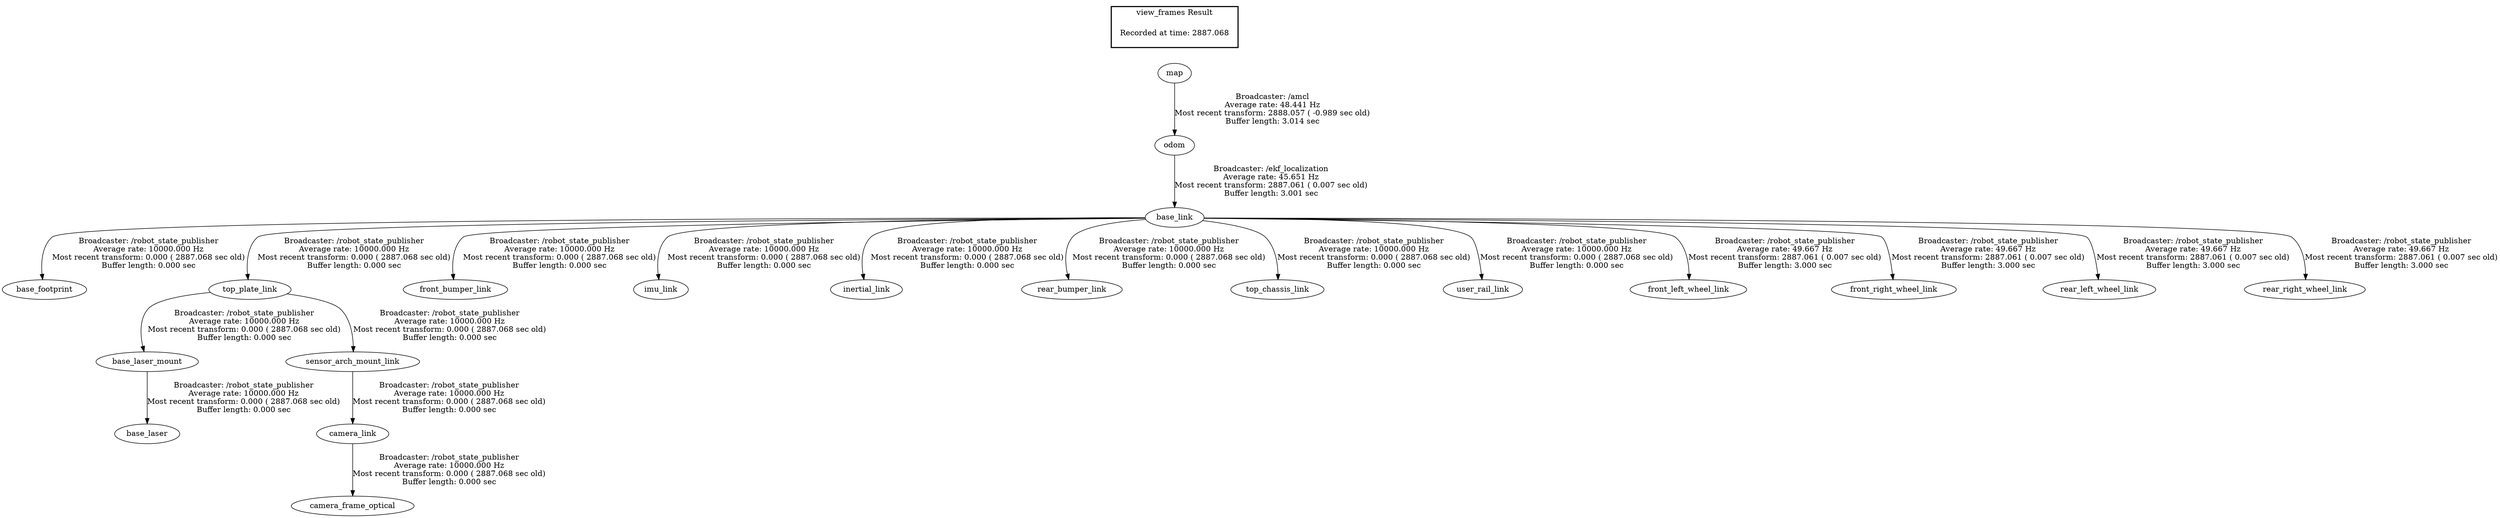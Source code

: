 digraph G {
"base_link" -> "base_footprint"[label="Broadcaster: /robot_state_publisher\nAverage rate: 10000.000 Hz\nMost recent transform: 0.000 ( 2887.068 sec old)\nBuffer length: 0.000 sec\n"];
"odom" -> "base_link"[label="Broadcaster: /ekf_localization\nAverage rate: 45.651 Hz\nMost recent transform: 2887.061 ( 0.007 sec old)\nBuffer length: 3.001 sec\n"];
"base_laser_mount" -> "base_laser"[label="Broadcaster: /robot_state_publisher\nAverage rate: 10000.000 Hz\nMost recent transform: 0.000 ( 2887.068 sec old)\nBuffer length: 0.000 sec\n"];
"top_plate_link" -> "base_laser_mount"[label="Broadcaster: /robot_state_publisher\nAverage rate: 10000.000 Hz\nMost recent transform: 0.000 ( 2887.068 sec old)\nBuffer length: 0.000 sec\n"];
"camera_link" -> "camera_frame_optical"[label="Broadcaster: /robot_state_publisher\nAverage rate: 10000.000 Hz\nMost recent transform: 0.000 ( 2887.068 sec old)\nBuffer length: 0.000 sec\n"];
"sensor_arch_mount_link" -> "camera_link"[label="Broadcaster: /robot_state_publisher\nAverage rate: 10000.000 Hz\nMost recent transform: 0.000 ( 2887.068 sec old)\nBuffer length: 0.000 sec\n"];
"base_link" -> "front_bumper_link"[label="Broadcaster: /robot_state_publisher\nAverage rate: 10000.000 Hz\nMost recent transform: 0.000 ( 2887.068 sec old)\nBuffer length: 0.000 sec\n"];
"base_link" -> "imu_link"[label="Broadcaster: /robot_state_publisher\nAverage rate: 10000.000 Hz\nMost recent transform: 0.000 ( 2887.068 sec old)\nBuffer length: 0.000 sec\n"];
"base_link" -> "inertial_link"[label="Broadcaster: /robot_state_publisher\nAverage rate: 10000.000 Hz\nMost recent transform: 0.000 ( 2887.068 sec old)\nBuffer length: 0.000 sec\n"];
"top_plate_link" -> "sensor_arch_mount_link"[label="Broadcaster: /robot_state_publisher\nAverage rate: 10000.000 Hz\nMost recent transform: 0.000 ( 2887.068 sec old)\nBuffer length: 0.000 sec\n"];
"base_link" -> "top_plate_link"[label="Broadcaster: /robot_state_publisher\nAverage rate: 10000.000 Hz\nMost recent transform: 0.000 ( 2887.068 sec old)\nBuffer length: 0.000 sec\n"];
"base_link" -> "rear_bumper_link"[label="Broadcaster: /robot_state_publisher\nAverage rate: 10000.000 Hz\nMost recent transform: 0.000 ( 2887.068 sec old)\nBuffer length: 0.000 sec\n"];
"base_link" -> "top_chassis_link"[label="Broadcaster: /robot_state_publisher\nAverage rate: 10000.000 Hz\nMost recent transform: 0.000 ( 2887.068 sec old)\nBuffer length: 0.000 sec\n"];
"base_link" -> "user_rail_link"[label="Broadcaster: /robot_state_publisher\nAverage rate: 10000.000 Hz\nMost recent transform: 0.000 ( 2887.068 sec old)\nBuffer length: 0.000 sec\n"];
"base_link" -> "front_left_wheel_link"[label="Broadcaster: /robot_state_publisher\nAverage rate: 49.667 Hz\nMost recent transform: 2887.061 ( 0.007 sec old)\nBuffer length: 3.000 sec\n"];
"base_link" -> "front_right_wheel_link"[label="Broadcaster: /robot_state_publisher\nAverage rate: 49.667 Hz\nMost recent transform: 2887.061 ( 0.007 sec old)\nBuffer length: 3.000 sec\n"];
"base_link" -> "rear_left_wheel_link"[label="Broadcaster: /robot_state_publisher\nAverage rate: 49.667 Hz\nMost recent transform: 2887.061 ( 0.007 sec old)\nBuffer length: 3.000 sec\n"];
"base_link" -> "rear_right_wheel_link"[label="Broadcaster: /robot_state_publisher\nAverage rate: 49.667 Hz\nMost recent transform: 2887.061 ( 0.007 sec old)\nBuffer length: 3.000 sec\n"];
"map" -> "odom"[label="Broadcaster: /amcl\nAverage rate: 48.441 Hz\nMost recent transform: 2888.057 ( -0.989 sec old)\nBuffer length: 3.014 sec\n"];
edge [style=invis];
 subgraph cluster_legend { style=bold; color=black; label ="view_frames Result";
"Recorded at time: 2887.068"[ shape=plaintext ] ;
 }->"map";
}